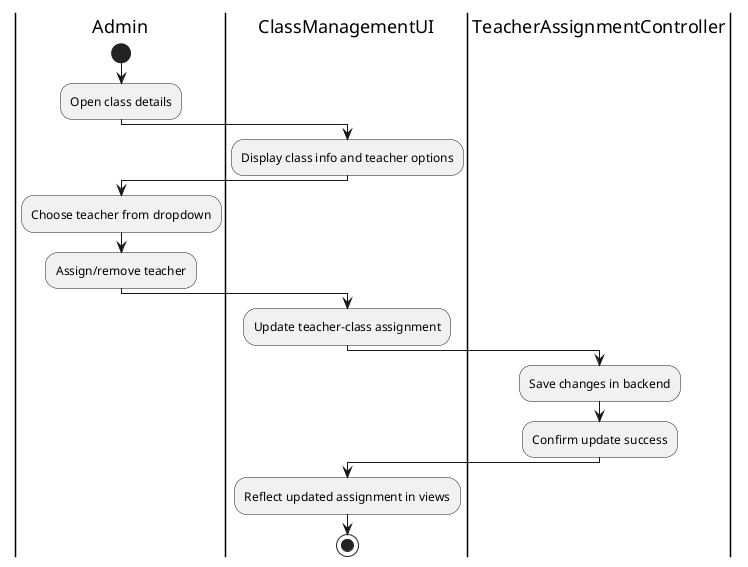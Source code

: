 @startuml ManageTeacherClassAssignment
|Admin|
start
:Open class details;
|ClassManagementUI|
:Display class info and teacher options;
|Admin|
:Choose teacher from dropdown;
:Assign/remove teacher;
|ClassManagementUI|
:Update teacher-class assignment;
|TeacherAssignmentController|
:Save changes in backend;
:Confirm update success;
|ClassManagementUI|
:Reflect updated assignment in views;
stop
@enduml
